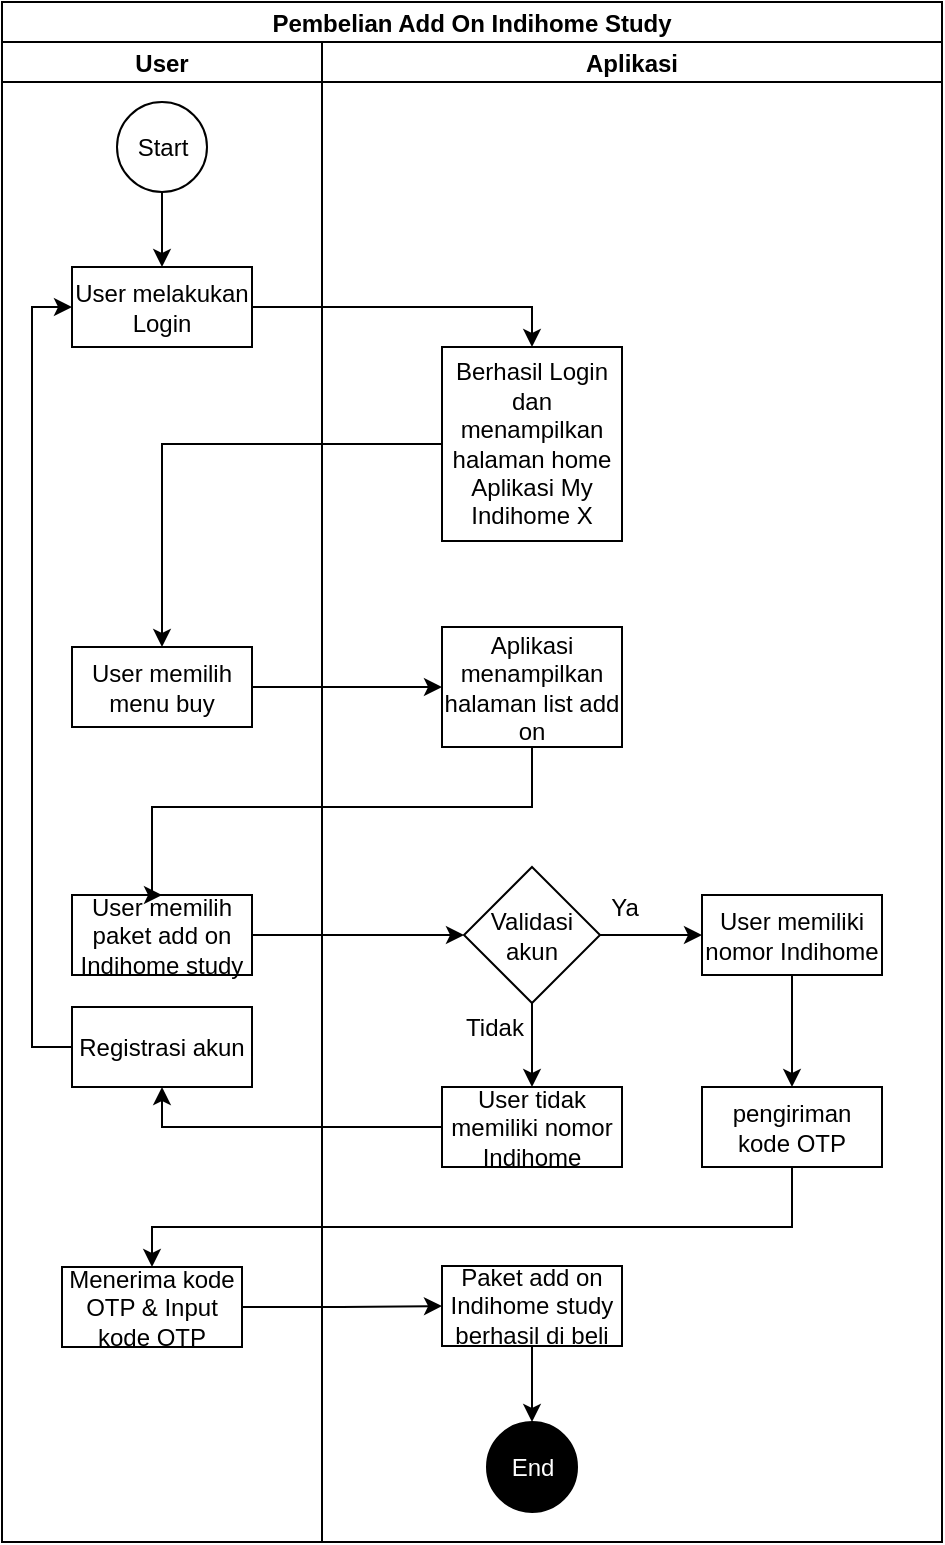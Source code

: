 <mxfile version="15.4.0" type="device"><diagram id="kgpKYQtTHZ0yAKxKKP6v" name="Page-1"><mxGraphModel dx="852" dy="494" grid="1" gridSize="10" guides="1" tooltips="1" connect="1" arrows="1" fold="1" page="1" pageScale="1" pageWidth="850" pageHeight="1100" math="0" shadow="0"><root><mxCell id="0"/><mxCell id="1" parent="0"/><mxCell id="jn8HCUJW3_QUY1TeVBws-1" value="Pembelian Add On Indihome Study" style="swimlane;childLayout=stackLayout;resizeParent=1;resizeParentMax=0;startSize=20;" parent="1" vertex="1"><mxGeometry x="50" y="50" width="470" height="770" as="geometry"/></mxCell><mxCell id="jn8HCUJW3_QUY1TeVBws-2" value="User" style="swimlane;startSize=20;" parent="jn8HCUJW3_QUY1TeVBws-1" vertex="1"><mxGeometry y="20" width="160" height="750" as="geometry"/></mxCell><mxCell id="jn8HCUJW3_QUY1TeVBws-6" value="User memilih menu buy" style="rounded=0;whiteSpace=wrap;html=1;" parent="jn8HCUJW3_QUY1TeVBws-2" vertex="1"><mxGeometry x="35" y="302.5" width="90" height="40" as="geometry"/></mxCell><mxCell id="jn8HCUJW3_QUY1TeVBws-57" style="edgeStyle=orthogonalEdgeStyle;rounded=0;orthogonalLoop=1;jettySize=auto;html=1;exitX=0.5;exitY=1;exitDx=0;exitDy=0;entryX=0.5;entryY=0;entryDx=0;entryDy=0;" parent="jn8HCUJW3_QUY1TeVBws-2" source="jn8HCUJW3_QUY1TeVBws-8" target="jn8HCUJW3_QUY1TeVBws-39" edge="1"><mxGeometry relative="1" as="geometry"><mxPoint x="80" y="115" as="targetPoint"/></mxGeometry></mxCell><mxCell id="jn8HCUJW3_QUY1TeVBws-8" value="Start" style="ellipse;whiteSpace=wrap;html=1;aspect=fixed;" parent="jn8HCUJW3_QUY1TeVBws-2" vertex="1"><mxGeometry x="57.5" y="30" width="45" height="45" as="geometry"/></mxCell><mxCell id="jn8HCUJW3_QUY1TeVBws-13" value="User memilih paket add on Indihome study" style="rounded=0;whiteSpace=wrap;html=1;" parent="jn8HCUJW3_QUY1TeVBws-2" vertex="1"><mxGeometry x="35" y="426.5" width="90" height="40" as="geometry"/></mxCell><mxCell id="jn8HCUJW3_QUY1TeVBws-50" value="Menerima kode OTP &amp;amp; Input kode OTP" style="rounded=0;whiteSpace=wrap;html=1;" parent="jn8HCUJW3_QUY1TeVBws-2" vertex="1"><mxGeometry x="30" y="612.5" width="90" height="40" as="geometry"/></mxCell><mxCell id="jn8HCUJW3_QUY1TeVBws-39" value="User melakukan Login" style="rounded=0;whiteSpace=wrap;html=1;" parent="jn8HCUJW3_QUY1TeVBws-2" vertex="1"><mxGeometry x="35" y="112.5" width="90" height="40" as="geometry"/></mxCell><mxCell id="a4x4WZ4y4ebex99PjGtn-9" style="edgeStyle=orthogonalEdgeStyle;rounded=0;orthogonalLoop=1;jettySize=auto;html=1;exitX=0;exitY=0.5;exitDx=0;exitDy=0;entryX=0;entryY=0.5;entryDx=0;entryDy=0;" edge="1" parent="jn8HCUJW3_QUY1TeVBws-2" source="a4x4WZ4y4ebex99PjGtn-7" target="jn8HCUJW3_QUY1TeVBws-39"><mxGeometry relative="1" as="geometry"/></mxCell><mxCell id="a4x4WZ4y4ebex99PjGtn-7" value="&lt;span style=&quot;font-family: &amp;#34;helvetica&amp;#34;&quot;&gt;Registrasi akun&lt;/span&gt;" style="rounded=0;whiteSpace=wrap;html=1;" vertex="1" parent="jn8HCUJW3_QUY1TeVBws-2"><mxGeometry x="35" y="482.5" width="90" height="40" as="geometry"/></mxCell><mxCell id="jn8HCUJW3_QUY1TeVBws-68" style="edgeStyle=orthogonalEdgeStyle;rounded=0;orthogonalLoop=1;jettySize=auto;html=1;exitX=0;exitY=0.5;exitDx=0;exitDy=0;entryX=0.5;entryY=0;entryDx=0;entryDy=0;" parent="jn8HCUJW3_QUY1TeVBws-1" source="jn8HCUJW3_QUY1TeVBws-41" target="jn8HCUJW3_QUY1TeVBws-6" edge="1"><mxGeometry relative="1" as="geometry"/></mxCell><mxCell id="jn8HCUJW3_QUY1TeVBws-11" style="edgeStyle=orthogonalEdgeStyle;rounded=0;orthogonalLoop=1;jettySize=auto;html=1;exitX=1;exitY=0.5;exitDx=0;exitDy=0;entryX=0;entryY=0.5;entryDx=0;entryDy=0;" parent="jn8HCUJW3_QUY1TeVBws-1" source="jn8HCUJW3_QUY1TeVBws-6" target="jn8HCUJW3_QUY1TeVBws-10" edge="1"><mxGeometry relative="1" as="geometry"/></mxCell><mxCell id="jn8HCUJW3_QUY1TeVBws-17" style="edgeStyle=orthogonalEdgeStyle;rounded=0;orthogonalLoop=1;jettySize=auto;html=1;exitX=0.5;exitY=1;exitDx=0;exitDy=0;entryX=0.5;entryY=0;entryDx=0;entryDy=0;" parent="jn8HCUJW3_QUY1TeVBws-1" source="jn8HCUJW3_QUY1TeVBws-10" target="jn8HCUJW3_QUY1TeVBws-13" edge="1"><mxGeometry relative="1" as="geometry"><Array as="points"><mxPoint x="265" y="402.5"/><mxPoint x="75" y="402.5"/></Array><mxPoint x="265" y="432.5" as="sourcePoint"/></mxGeometry></mxCell><mxCell id="jn8HCUJW3_QUY1TeVBws-51" style="edgeStyle=orthogonalEdgeStyle;rounded=0;orthogonalLoop=1;jettySize=auto;html=1;exitX=0.5;exitY=1;exitDx=0;exitDy=0;entryX=0.5;entryY=0;entryDx=0;entryDy=0;" parent="jn8HCUJW3_QUY1TeVBws-1" source="jn8HCUJW3_QUY1TeVBws-30" target="jn8HCUJW3_QUY1TeVBws-50" edge="1"><mxGeometry relative="1" as="geometry"><Array as="points"><mxPoint x="395" y="612.5"/><mxPoint x="75" y="612.5"/></Array></mxGeometry></mxCell><mxCell id="jn8HCUJW3_QUY1TeVBws-22" style="edgeStyle=orthogonalEdgeStyle;rounded=0;orthogonalLoop=1;jettySize=auto;html=1;exitX=1;exitY=0.5;exitDx=0;exitDy=0;entryX=0;entryY=0.5;entryDx=0;entryDy=0;" parent="jn8HCUJW3_QUY1TeVBws-1" source="jn8HCUJW3_QUY1TeVBws-13" target="jn8HCUJW3_QUY1TeVBws-20" edge="1"><mxGeometry relative="1" as="geometry"/></mxCell><mxCell id="jn8HCUJW3_QUY1TeVBws-54" style="edgeStyle=orthogonalEdgeStyle;rounded=0;orthogonalLoop=1;jettySize=auto;html=1;exitX=1;exitY=0.5;exitDx=0;exitDy=0;entryX=0;entryY=0.5;entryDx=0;entryDy=0;" parent="jn8HCUJW3_QUY1TeVBws-1" source="jn8HCUJW3_QUY1TeVBws-50" target="jn8HCUJW3_QUY1TeVBws-31" edge="1"><mxGeometry relative="1" as="geometry"><mxPoint x="220" y="652.5" as="targetPoint"/></mxGeometry></mxCell><mxCell id="jn8HCUJW3_QUY1TeVBws-58" style="edgeStyle=orthogonalEdgeStyle;rounded=0;orthogonalLoop=1;jettySize=auto;html=1;exitX=1;exitY=0.5;exitDx=0;exitDy=0;entryX=0.5;entryY=0;entryDx=0;entryDy=0;" parent="jn8HCUJW3_QUY1TeVBws-1" source="jn8HCUJW3_QUY1TeVBws-39" target="jn8HCUJW3_QUY1TeVBws-41" edge="1"><mxGeometry relative="1" as="geometry"><mxPoint x="234" y="152.5" as="targetPoint"/></mxGeometry></mxCell><mxCell id="jn8HCUJW3_QUY1TeVBws-3" value="Aplikasi" style="swimlane;startSize=20;" parent="jn8HCUJW3_QUY1TeVBws-1" vertex="1"><mxGeometry x="160" y="20" width="310" height="750" as="geometry"/></mxCell><mxCell id="jn8HCUJW3_QUY1TeVBws-10" value="Aplikasi menampilkan halaman list add on" style="rounded=0;whiteSpace=wrap;html=1;" parent="jn8HCUJW3_QUY1TeVBws-3" vertex="1"><mxGeometry x="60" y="292.5" width="90" height="60" as="geometry"/></mxCell><mxCell id="jn8HCUJW3_QUY1TeVBws-29" style="edgeStyle=orthogonalEdgeStyle;rounded=0;orthogonalLoop=1;jettySize=auto;html=1;exitX=0.5;exitY=1;exitDx=0;exitDy=0;entryX=0.5;entryY=0;entryDx=0;entryDy=0;" parent="jn8HCUJW3_QUY1TeVBws-3" source="jn8HCUJW3_QUY1TeVBws-20" target="jn8HCUJW3_QUY1TeVBws-26" edge="1"><mxGeometry relative="1" as="geometry"><mxPoint x="105" y="522.5" as="targetPoint"/></mxGeometry></mxCell><mxCell id="jn8HCUJW3_QUY1TeVBws-20" value="Validasi akun" style="rhombus;whiteSpace=wrap;html=1;" parent="jn8HCUJW3_QUY1TeVBws-3" vertex="1"><mxGeometry x="71" y="412.5" width="68" height="68" as="geometry"/></mxCell><mxCell id="jn8HCUJW3_QUY1TeVBws-26" value="User tidak memiliki nomor Indihome" style="rounded=0;whiteSpace=wrap;html=1;" parent="jn8HCUJW3_QUY1TeVBws-3" vertex="1"><mxGeometry x="60" y="522.5" width="90" height="40" as="geometry"/></mxCell><mxCell id="jn8HCUJW3_QUY1TeVBws-33" value="&lt;font color=&quot;#ffffff&quot;&gt;End&lt;/font&gt;" style="ellipse;whiteSpace=wrap;html=1;aspect=fixed;fillColor=#000000;" parent="jn8HCUJW3_QUY1TeVBws-3" vertex="1"><mxGeometry x="82.5" y="690" width="45" height="45" as="geometry"/></mxCell><mxCell id="jn8HCUJW3_QUY1TeVBws-41" value="Berhasil Login dan menampilkan halaman home Aplikasi My Indihome X" style="rounded=0;whiteSpace=wrap;html=1;" parent="jn8HCUJW3_QUY1TeVBws-3" vertex="1"><mxGeometry x="60" y="152.5" width="90" height="97" as="geometry"/></mxCell><mxCell id="jn8HCUJW3_QUY1TeVBws-38" value="Tidak" style="text;html=1;align=center;verticalAlign=middle;resizable=0;points=[];autosize=1;strokeColor=none;fillColor=none;" parent="jn8HCUJW3_QUY1TeVBws-3" vertex="1"><mxGeometry x="66" y="482.5" width="40" height="20" as="geometry"/></mxCell><mxCell id="jn8HCUJW3_QUY1TeVBws-37" value="Ya" style="text;html=1;align=center;verticalAlign=middle;resizable=0;points=[];autosize=1;strokeColor=none;fillColor=none;" parent="jn8HCUJW3_QUY1TeVBws-3" vertex="1"><mxGeometry x="136" y="422.5" width="30" height="20" as="geometry"/></mxCell><mxCell id="jn8HCUJW3_QUY1TeVBws-27" value="User memiliki nomor Indihome" style="rounded=0;whiteSpace=wrap;html=1;" parent="jn8HCUJW3_QUY1TeVBws-3" vertex="1"><mxGeometry x="190" y="426.5" width="90" height="40" as="geometry"/></mxCell><mxCell id="jn8HCUJW3_QUY1TeVBws-28" style="edgeStyle=orthogonalEdgeStyle;rounded=0;orthogonalLoop=1;jettySize=auto;html=1;exitX=1;exitY=0.5;exitDx=0;exitDy=0;entryX=0;entryY=0.5;entryDx=0;entryDy=0;" parent="jn8HCUJW3_QUY1TeVBws-3" source="jn8HCUJW3_QUY1TeVBws-20" target="jn8HCUJW3_QUY1TeVBws-27" edge="1"><mxGeometry relative="1" as="geometry"/></mxCell><mxCell id="jn8HCUJW3_QUY1TeVBws-30" value="pengiriman kode OTP" style="rounded=0;whiteSpace=wrap;html=1;" parent="jn8HCUJW3_QUY1TeVBws-3" vertex="1"><mxGeometry x="190" y="522.5" width="90" height="40" as="geometry"/></mxCell><mxCell id="jn8HCUJW3_QUY1TeVBws-34" style="edgeStyle=orthogonalEdgeStyle;rounded=0;orthogonalLoop=1;jettySize=auto;html=1;exitX=0.5;exitY=1;exitDx=0;exitDy=0;" parent="jn8HCUJW3_QUY1TeVBws-3" source="jn8HCUJW3_QUY1TeVBws-27" edge="1"><mxGeometry relative="1" as="geometry"><mxPoint x="235" y="522.5" as="targetPoint"/></mxGeometry></mxCell><mxCell id="jn8HCUJW3_QUY1TeVBws-31" value="Paket add on Indihome study berhasil di beli" style="rounded=0;whiteSpace=wrap;html=1;" parent="jn8HCUJW3_QUY1TeVBws-3" vertex="1"><mxGeometry x="60" y="612" width="90" height="40" as="geometry"/></mxCell><mxCell id="jn8HCUJW3_QUY1TeVBws-36" style="edgeStyle=orthogonalEdgeStyle;rounded=0;orthogonalLoop=1;jettySize=auto;html=1;exitX=0.5;exitY=1;exitDx=0;exitDy=0;entryX=0.5;entryY=0;entryDx=0;entryDy=0;" parent="jn8HCUJW3_QUY1TeVBws-3" source="jn8HCUJW3_QUY1TeVBws-31" target="jn8HCUJW3_QUY1TeVBws-33" edge="1"><mxGeometry relative="1" as="geometry"/></mxCell><mxCell id="a4x4WZ4y4ebex99PjGtn-8" style="edgeStyle=orthogonalEdgeStyle;rounded=0;orthogonalLoop=1;jettySize=auto;html=1;exitX=0;exitY=0.5;exitDx=0;exitDy=0;entryX=0.5;entryY=1;entryDx=0;entryDy=0;" edge="1" parent="jn8HCUJW3_QUY1TeVBws-1" source="jn8HCUJW3_QUY1TeVBws-26" target="a4x4WZ4y4ebex99PjGtn-7"><mxGeometry relative="1" as="geometry"/></mxCell></root></mxGraphModel></diagram></mxfile>
